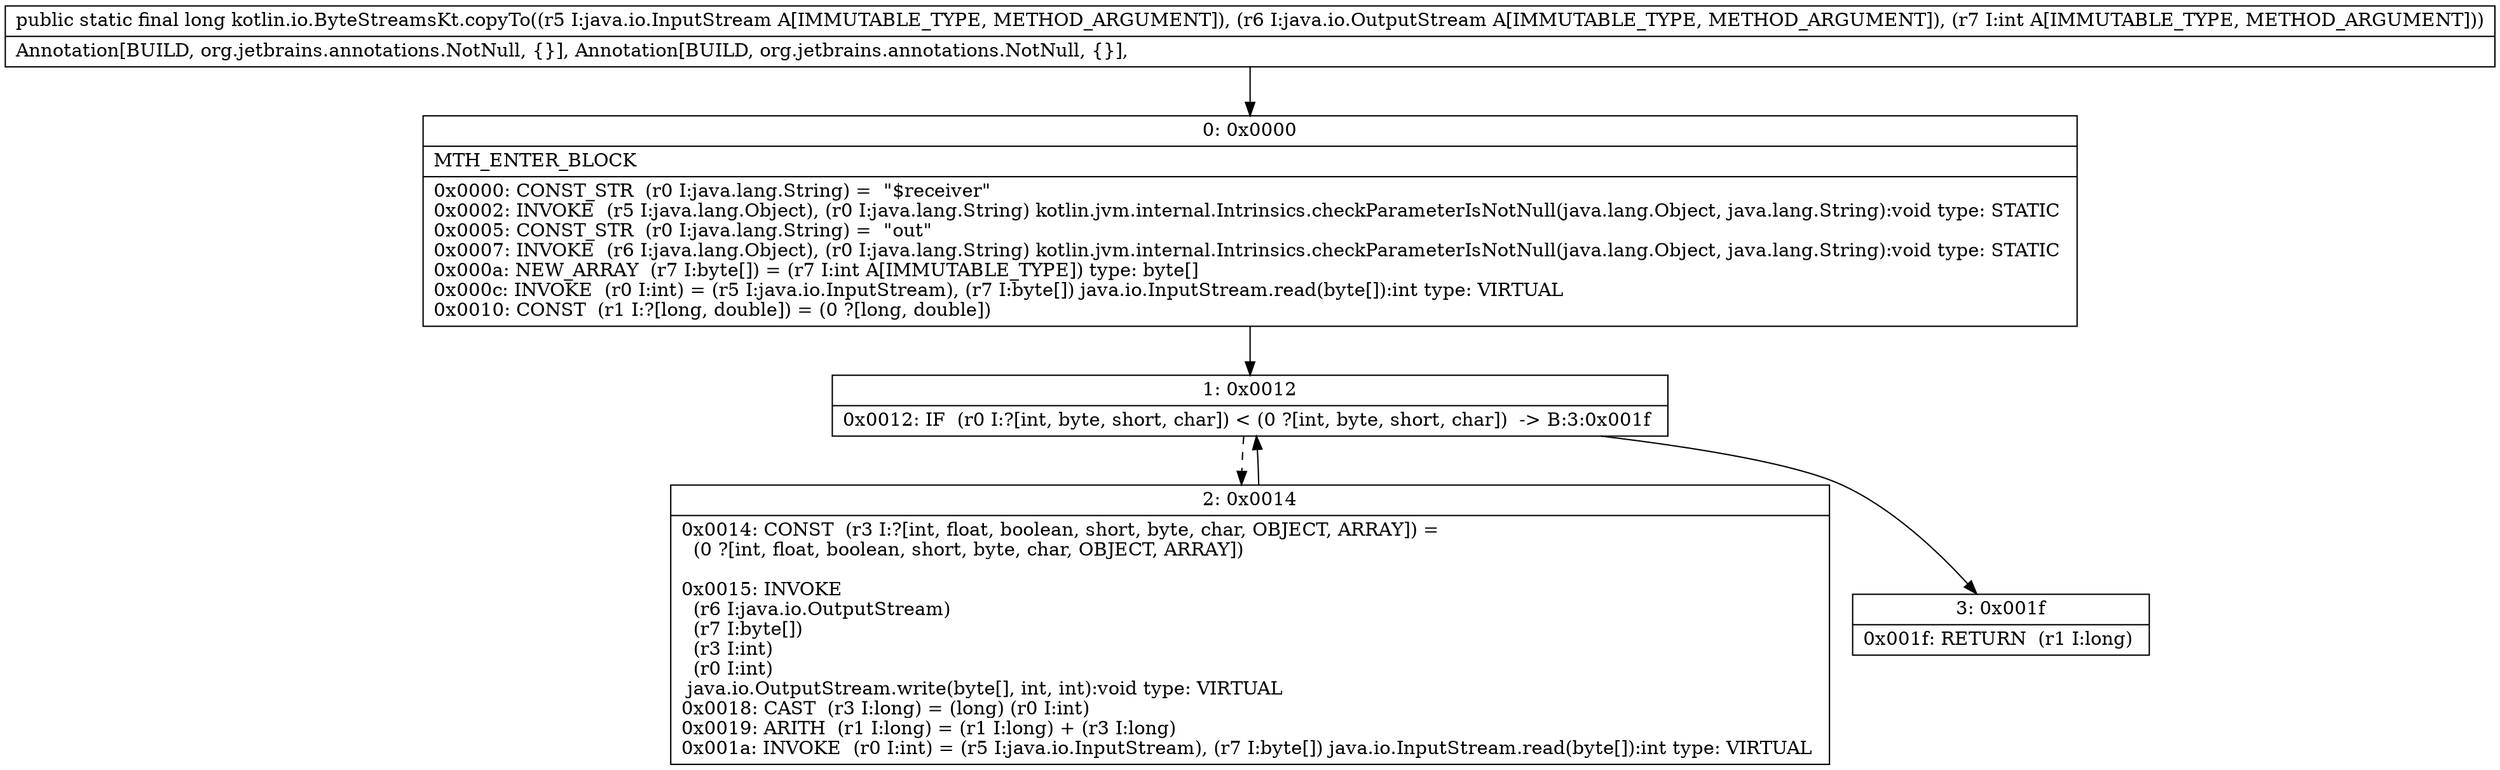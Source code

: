 digraph "CFG forkotlin.io.ByteStreamsKt.copyTo(Ljava\/io\/InputStream;Ljava\/io\/OutputStream;I)J" {
Node_0 [shape=record,label="{0\:\ 0x0000|MTH_ENTER_BLOCK\l|0x0000: CONST_STR  (r0 I:java.lang.String) =  \"$receiver\" \l0x0002: INVOKE  (r5 I:java.lang.Object), (r0 I:java.lang.String) kotlin.jvm.internal.Intrinsics.checkParameterIsNotNull(java.lang.Object, java.lang.String):void type: STATIC \l0x0005: CONST_STR  (r0 I:java.lang.String) =  \"out\" \l0x0007: INVOKE  (r6 I:java.lang.Object), (r0 I:java.lang.String) kotlin.jvm.internal.Intrinsics.checkParameterIsNotNull(java.lang.Object, java.lang.String):void type: STATIC \l0x000a: NEW_ARRAY  (r7 I:byte[]) = (r7 I:int A[IMMUTABLE_TYPE]) type: byte[] \l0x000c: INVOKE  (r0 I:int) = (r5 I:java.io.InputStream), (r7 I:byte[]) java.io.InputStream.read(byte[]):int type: VIRTUAL \l0x0010: CONST  (r1 I:?[long, double]) = (0 ?[long, double]) \l}"];
Node_1 [shape=record,label="{1\:\ 0x0012|0x0012: IF  (r0 I:?[int, byte, short, char]) \< (0 ?[int, byte, short, char])  \-\> B:3:0x001f \l}"];
Node_2 [shape=record,label="{2\:\ 0x0014|0x0014: CONST  (r3 I:?[int, float, boolean, short, byte, char, OBJECT, ARRAY]) = \l  (0 ?[int, float, boolean, short, byte, char, OBJECT, ARRAY])\l \l0x0015: INVOKE  \l  (r6 I:java.io.OutputStream)\l  (r7 I:byte[])\l  (r3 I:int)\l  (r0 I:int)\l java.io.OutputStream.write(byte[], int, int):void type: VIRTUAL \l0x0018: CAST  (r3 I:long) = (long) (r0 I:int) \l0x0019: ARITH  (r1 I:long) = (r1 I:long) + (r3 I:long) \l0x001a: INVOKE  (r0 I:int) = (r5 I:java.io.InputStream), (r7 I:byte[]) java.io.InputStream.read(byte[]):int type: VIRTUAL \l}"];
Node_3 [shape=record,label="{3\:\ 0x001f|0x001f: RETURN  (r1 I:long) \l}"];
MethodNode[shape=record,label="{public static final long kotlin.io.ByteStreamsKt.copyTo((r5 I:java.io.InputStream A[IMMUTABLE_TYPE, METHOD_ARGUMENT]), (r6 I:java.io.OutputStream A[IMMUTABLE_TYPE, METHOD_ARGUMENT]), (r7 I:int A[IMMUTABLE_TYPE, METHOD_ARGUMENT]))  | Annotation[BUILD, org.jetbrains.annotations.NotNull, \{\}], Annotation[BUILD, org.jetbrains.annotations.NotNull, \{\}], \l}"];
MethodNode -> Node_0;
Node_0 -> Node_1;
Node_1 -> Node_2[style=dashed];
Node_1 -> Node_3;
Node_2 -> Node_1;
}

